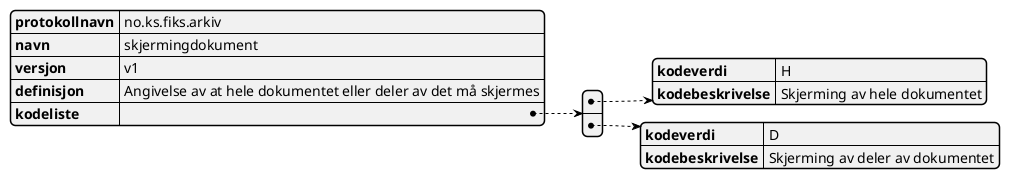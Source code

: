 @startjson
{
  "protokollnavn": "no.ks.fiks.arkiv",
  "navn": "skjermingdokument",
  "versjon": "v1",
  "definisjon": "Angivelse av at hele dokumentet eller deler av det må skjermes",
  "kodeliste": [
    {
      "kodeverdi" : "H",
      "kodebeskrivelse" : "Skjerming av hele dokumentet"
    },
    {
      "kodeverdi" : "D",
      "kodebeskrivelse" : "Skjerming av deler av dokumentet"
    }
  ]
}
@endjson